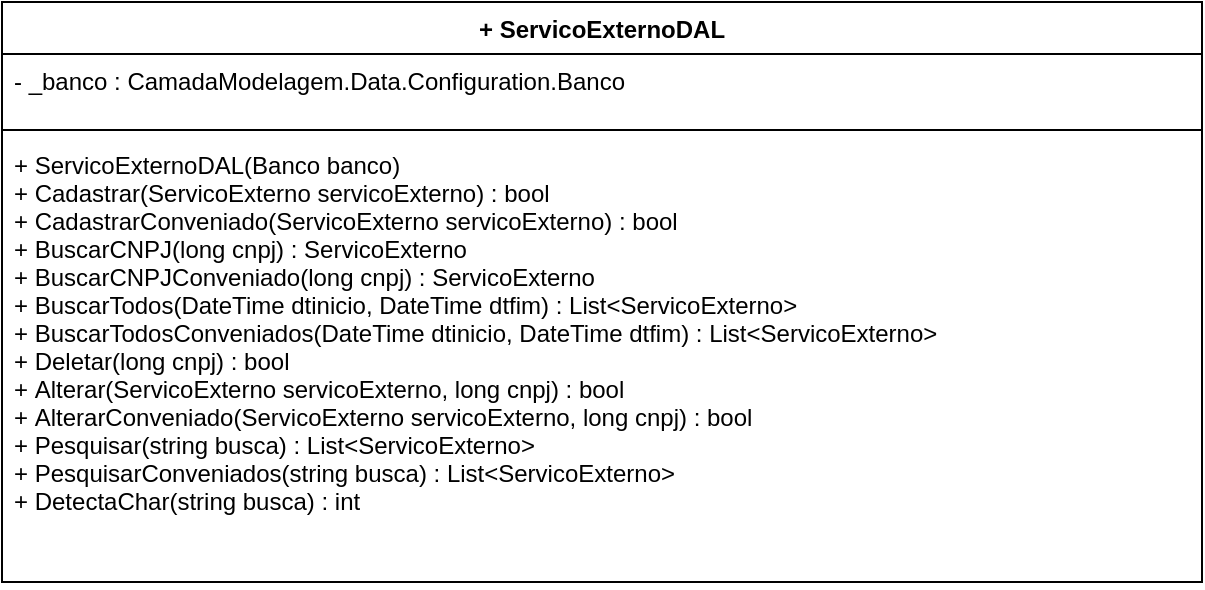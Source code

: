 <mxfile version="12.2.4" type="device" pages="1"><diagram id="-L9IpRQf3EQlU6v8rdQ8" name="Page-1"><mxGraphModel dx="1095" dy="349" grid="1" gridSize="10" guides="1" tooltips="1" connect="1" arrows="1" fold="1" page="1" pageScale="1" pageWidth="1169" pageHeight="827" math="0" shadow="0"><root><mxCell id="0"/><mxCell id="1" parent="0"/><mxCell id="MYMX8F3CuHnzxPZbWVWI-5" value="+ ServicoExternoDAL" style="swimlane;fontStyle=1;align=center;verticalAlign=top;childLayout=stackLayout;horizontal=1;startSize=26;horizontalStack=0;resizeParent=1;resizeParentMax=0;resizeLast=0;collapsible=1;marginBottom=0;" parent="1" vertex="1"><mxGeometry x="10" y="70" width="600" height="290" as="geometry"/></mxCell><mxCell id="MYMX8F3CuHnzxPZbWVWI-6" value="- _banco : CamadaModelagem.Data.Configuration.Banco" style="text;strokeColor=none;fillColor=none;align=left;verticalAlign=top;spacingLeft=4;spacingRight=4;overflow=hidden;rotatable=0;points=[[0,0.5],[1,0.5]];portConstraint=eastwest;" parent="MYMX8F3CuHnzxPZbWVWI-5" vertex="1"><mxGeometry y="26" width="600" height="34" as="geometry"/></mxCell><mxCell id="MYMX8F3CuHnzxPZbWVWI-7" value="" style="line;strokeWidth=1;fillColor=none;align=left;verticalAlign=middle;spacingTop=-1;spacingLeft=3;spacingRight=3;rotatable=0;labelPosition=right;points=[];portConstraint=eastwest;" parent="MYMX8F3CuHnzxPZbWVWI-5" vertex="1"><mxGeometry y="60" width="600" height="8" as="geometry"/></mxCell><mxCell id="MYMX8F3CuHnzxPZbWVWI-8" value="+ ServicoExternoDAL(Banco banco)&#10;+ Cadastrar(ServicoExterno servicoExterno) : bool&#10;+ CadastrarConveniado(ServicoExterno servicoExterno) : bool&#10;+ BuscarCNPJ(long cnpj) : ServicoExterno&#10;+ BuscarCNPJConveniado(long cnpj) : ServicoExterno&#10;+ BuscarTodos(DateTime dtinicio, DateTime dtfim) : List&lt;ServicoExterno&gt;&#10;+ BuscarTodosConveniados(DateTime dtinicio, DateTime dtfim) : List&lt;ServicoExterno&gt;&#10;+ Deletar(long cnpj) : bool&#10;+ Alterar(ServicoExterno servicoExterno, long cnpj) : bool&#10;+ AlterarConveniado(ServicoExterno servicoExterno, long cnpj) : bool&#10;+ Pesquisar(string busca) : List&lt;ServicoExterno&gt;&#10;+ PesquisarConveniados(string busca) : List&lt;ServicoExterno&gt;&#10;+ DetectaChar(string busca) : int  " style="text;strokeColor=none;fillColor=none;align=left;verticalAlign=top;spacingLeft=4;spacingRight=4;overflow=hidden;rotatable=0;points=[[0,0.5],[1,0.5]];portConstraint=eastwest;" parent="MYMX8F3CuHnzxPZbWVWI-5" vertex="1"><mxGeometry y="68" width="600" height="222" as="geometry"/></mxCell></root></mxGraphModel></diagram></mxfile>